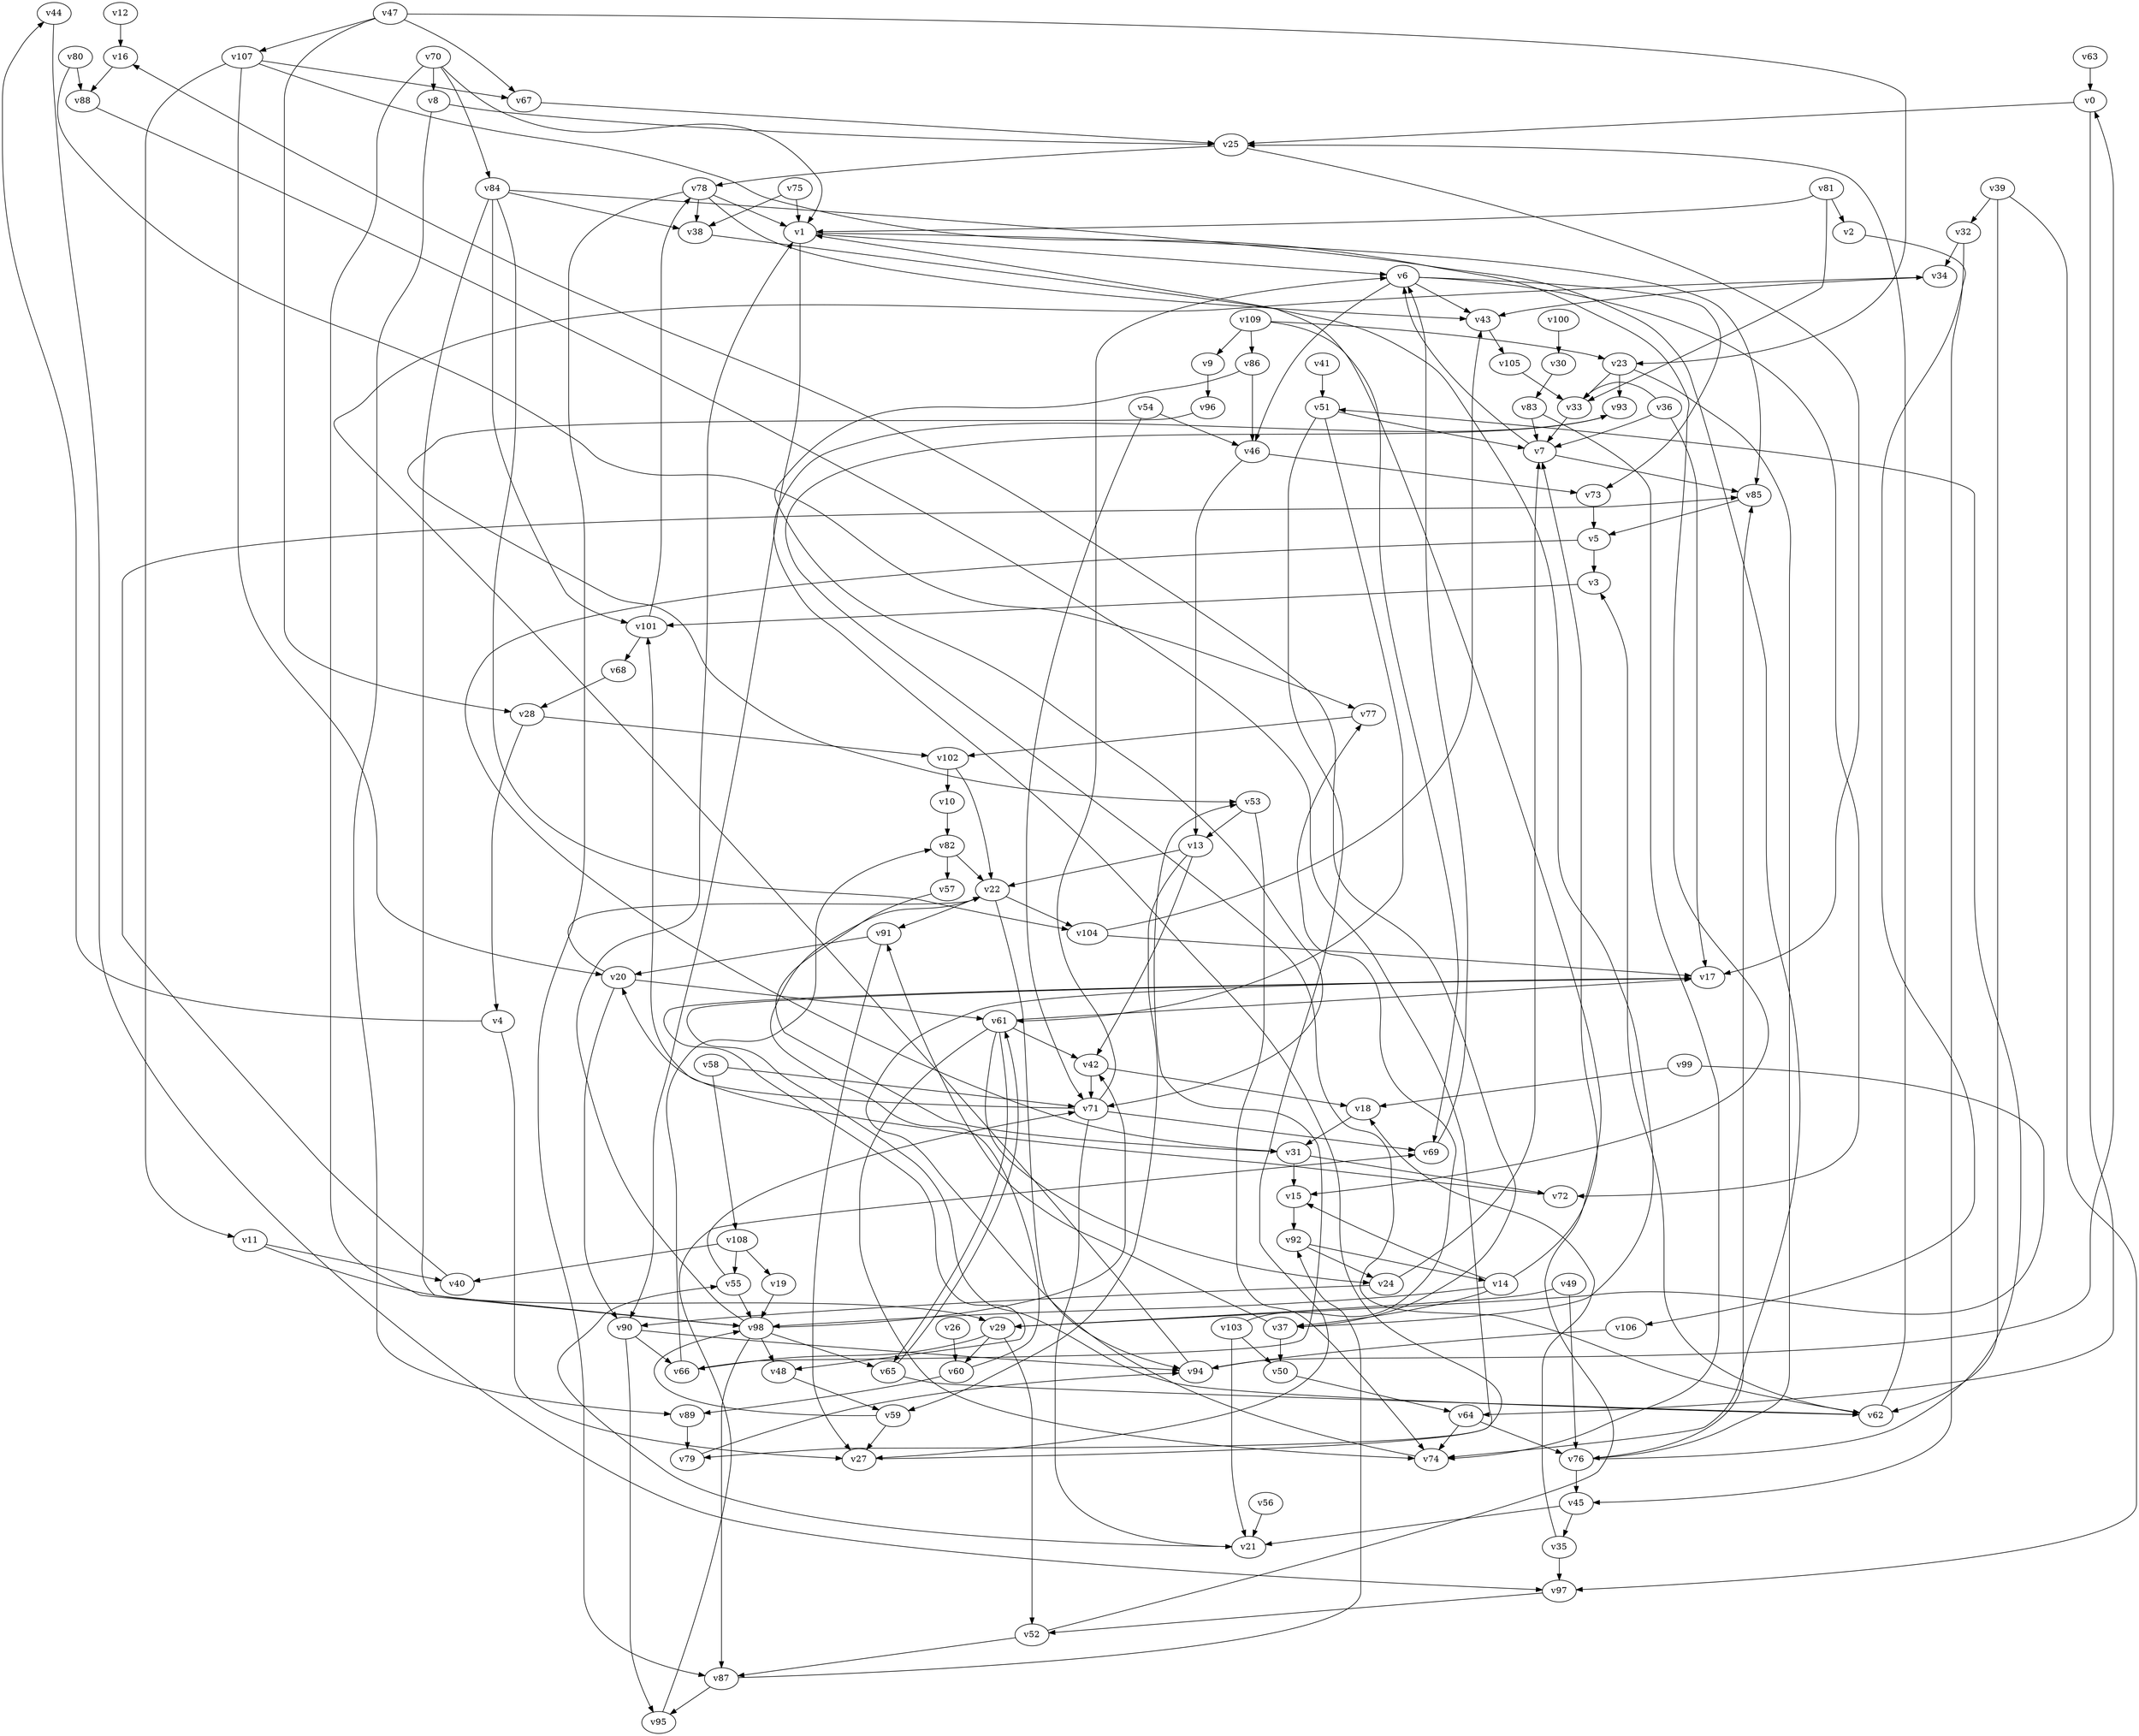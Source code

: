 // Benchmark game 151 - 110 vertices
// time_bound: 6
// targets: v73
digraph G {
    v0 [name="v0", player=0];
    v1 [name="v1", player=0];
    v2 [name="v2", player=1];
    v3 [name="v3", player=1];
    v4 [name="v4", player=0];
    v5 [name="v5", player=0];
    v6 [name="v6", player=0];
    v7 [name="v7", player=0];
    v8 [name="v8", player=1];
    v9 [name="v9", player=1];
    v10 [name="v10", player=1];
    v11 [name="v11", player=1];
    v12 [name="v12", player=0];
    v13 [name="v13", player=1];
    v14 [name="v14", player=0];
    v15 [name="v15", player=0];
    v16 [name="v16", player=0];
    v17 [name="v17", player=0];
    v18 [name="v18", player=1];
    v19 [name="v19", player=1];
    v20 [name="v20", player=0];
    v21 [name="v21", player=0];
    v22 [name="v22", player=0];
    v23 [name="v23", player=0];
    v24 [name="v24", player=1];
    v25 [name="v25", player=0];
    v26 [name="v26", player=1];
    v27 [name="v27", player=1];
    v28 [name="v28", player=0];
    v29 [name="v29", player=1];
    v30 [name="v30", player=0];
    v31 [name="v31", player=0];
    v32 [name="v32", player=0];
    v33 [name="v33", player=1];
    v34 [name="v34", player=1];
    v35 [name="v35", player=1];
    v36 [name="v36", player=0];
    v37 [name="v37", player=0];
    v38 [name="v38", player=1];
    v39 [name="v39", player=0];
    v40 [name="v40", player=0];
    v41 [name="v41", player=0];
    v42 [name="v42", player=1];
    v43 [name="v43", player=1];
    v44 [name="v44", player=0];
    v45 [name="v45", player=1];
    v46 [name="v46", player=0];
    v47 [name="v47", player=1];
    v48 [name="v48", player=0];
    v49 [name="v49", player=0];
    v50 [name="v50", player=0];
    v51 [name="v51", player=1];
    v52 [name="v52", player=0];
    v53 [name="v53", player=0];
    v54 [name="v54", player=0];
    v55 [name="v55", player=1];
    v56 [name="v56", player=0];
    v57 [name="v57", player=1];
    v58 [name="v58", player=1];
    v59 [name="v59", player=1];
    v60 [name="v60", player=0];
    v61 [name="v61", player=0];
    v62 [name="v62", player=0];
    v63 [name="v63", player=1];
    v64 [name="v64", player=1];
    v65 [name="v65", player=1];
    v66 [name="v66", player=0];
    v67 [name="v67", player=1];
    v68 [name="v68", player=1];
    v69 [name="v69", player=0];
    v70 [name="v70", player=1];
    v71 [name="v71", player=0];
    v72 [name="v72", player=1];
    v73 [name="v73", player=0, target=1];
    v74 [name="v74", player=0];
    v75 [name="v75", player=1];
    v76 [name="v76", player=0];
    v77 [name="v77", player=0];
    v78 [name="v78", player=0];
    v79 [name="v79", player=0];
    v80 [name="v80", player=0];
    v81 [name="v81", player=1];
    v82 [name="v82", player=1];
    v83 [name="v83", player=1];
    v84 [name="v84", player=0];
    v85 [name="v85", player=1];
    v86 [name="v86", player=0];
    v87 [name="v87", player=1];
    v88 [name="v88", player=1];
    v89 [name="v89", player=1];
    v90 [name="v90", player=1];
    v91 [name="v91", player=0];
    v92 [name="v92", player=0];
    v93 [name="v93", player=1];
    v94 [name="v94", player=0];
    v95 [name="v95", player=1];
    v96 [name="v96", player=1];
    v97 [name="v97", player=1];
    v98 [name="v98", player=1];
    v99 [name="v99", player=1];
    v100 [name="v100", player=1];
    v101 [name="v101", player=1];
    v102 [name="v102", player=1];
    v103 [name="v103", player=0];
    v104 [name="v104", player=0];
    v105 [name="v105", player=0];
    v106 [name="v106", player=1];
    v107 [name="v107", player=0];
    v108 [name="v108", player=1];
    v109 [name="v109", player=1];

    v0 -> v64;
    v1 -> v6;
    v2 -> v106 [constraint="t mod 3 == 1"];
    v3 -> v101;
    v4 -> v44 [constraint="t < 5"];
    v5 -> v31 [constraint="t < 13"];
    v6 -> v43;
    v7 -> v85;
    v8 -> v25;
    v9 -> v96;
    v10 -> v82;
    v11 -> v29;
    v12 -> v16;
    v13 -> v22;
    v14 -> v15;
    v15 -> v92;
    v16 -> v88;
    v17 -> v48 [constraint="t < 8"];
    v18 -> v31;
    v19 -> v98;
    v20 -> v22 [constraint="t >= 1"];
    v21 -> v55 [constraint="t >= 4"];
    v22 -> v91;
    v23 -> v93;
    v24 -> v7;
    v25 -> v78;
    v26 -> v60;
    v27 -> v93 [constraint="t mod 2 == 1"];
    v28 -> v102;
    v29 -> v52;
    v30 -> v83;
    v31 -> v72;
    v32 -> v34;
    v33 -> v7;
    v34 -> v43;
    v35 -> v97;
    v36 -> v33 [constraint="t < 9"];
    v37 -> v16 [constraint="t mod 5 == 4"];
    v38 -> v37 [constraint="t < 6"];
    v39 -> v97;
    v40 -> v85 [constraint="t < 10"];
    v41 -> v51;
    v42 -> v71;
    v43 -> v105;
    v44 -> v97 [constraint="t >= 4"];
    v45 -> v35;
    v46 -> v73;
    v47 -> v107;
    v48 -> v59;
    v49 -> v76;
    v50 -> v64;
    v51 -> v61;
    v52 -> v1 [constraint="t >= 3"];
    v53 -> v13;
    v54 -> v71;
    v55 -> v71 [constraint="t < 5"];
    v56 -> v21;
    v57 -> v31 [constraint="t < 6"];
    v58 -> v108;
    v59 -> v98 [constraint="t >= 2"];
    v60 -> v22 [constraint="t >= 5"];
    v61 -> v17 [constraint="t >= 5"];
    v62 -> v17 [constraint="t mod 3 == 1"];
    v63 -> v0;
    v64 -> v76;
    v65 -> v62;
    v66 -> v53 [constraint="t >= 5"];
    v67 -> v25;
    v68 -> v28;
    v69 -> v6;
    v70 -> v1 [constraint="t >= 2"];
    v71 -> v69;
    v72 -> v20 [constraint="t < 5"];
    v73 -> v5;
    v74 -> v17 [constraint="t >= 4"];
    v75 -> v38;
    v76 -> v51 [constraint="t < 9"];
    v77 -> v102;
    v78 -> v87;
    v79 -> v94 [constraint="t < 11"];
    v80 -> v77 [constraint="t >= 5"];
    v81 -> v1;
    v82 -> v22;
    v83 -> v74;
    v84 -> v74 [constraint="t < 10"];
    v85 -> v5;
    v86 -> v71 [constraint="t mod 3 == 1"];
    v87 -> v92;
    v88 -> v79 [constraint="t mod 3 == 2"];
    v89 -> v79;
    v90 -> v94;
    v91 -> v27;
    v92 -> v24;
    v93 -> v62 [constraint="t >= 4"];
    v94 -> v34 [constraint="t mod 3 == 1"];
    v95 -> v69 [constraint="t mod 2 == 1"];
    v96 -> v53 [constraint="t >= 1"];
    v97 -> v52;
    v98 -> v42;
    v99 -> v29 [constraint="t < 13"];
    v100 -> v30;
    v101 -> v68;
    v102 -> v22;
    v103 -> v77 [constraint="t mod 4 == 2"];
    v104 -> v43;
    v105 -> v33;
    v106 -> v94;
    v107 -> v15 [constraint="t >= 2"];
    v108 -> v55;
    v109 -> v9;
    v47 -> v23;
    v28 -> v4;
    v84 -> v98;
    v109 -> v86;
    v70 -> v8;
    v76 -> v85;
    v59 -> v27;
    v87 -> v95;
    v24 -> v90;
    v81 -> v33;
    v78 -> v38;
    v42 -> v18;
    v98 -> v1;
    v32 -> v45;
    v99 -> v18;
    v35 -> v18;
    v83 -> v7;
    v45 -> v21;
    v52 -> v87;
    v62 -> v25;
    v66 -> v82;
    v98 -> v65;
    v78 -> v1;
    v82 -> v57;
    v98 -> v48;
    v92 -> v14;
    v31 -> v15;
    v80 -> v88;
    v70 -> v98;
    v60 -> v89;
    v49 -> v29;
    v84 -> v101;
    v84 -> v104;
    v78 -> v43;
    v37 -> v91;
    v5 -> v3;
    v103 -> v21;
    v104 -> v17;
    v1 -> v90;
    v20 -> v90;
    v55 -> v98;
    v58 -> v71;
    v71 -> v101;
    v53 -> v74;
    v46 -> v13;
    v20 -> v61;
    v94 -> v0;
    v108 -> v40;
    v62 -> v3;
    v91 -> v20;
    v61 -> v24;
    v81 -> v2;
    v98 -> v87;
    v29 -> v66;
    v109 -> v23;
    v7 -> v6;
    v1 -> v85;
    v4 -> v27;
    v75 -> v1;
    v107 -> v11;
    v14 -> v7;
    v71 -> v6;
    v6 -> v72;
    v22 -> v104;
    v71 -> v21;
    v14 -> v98;
    v0 -> v25;
    v109 -> v69;
    v107 -> v67;
    v61 -> v65;
    v13 -> v42;
    v14 -> v37;
    v13 -> v59;
    v64 -> v74;
    v107 -> v20;
    v54 -> v46;
    v36 -> v7;
    v102 -> v10;
    v103 -> v50;
    v22 -> v94;
    v36 -> v17;
    v76 -> v45;
    v86 -> v46;
    v47 -> v28;
    v65 -> v61;
    v6 -> v73;
    v61 -> v74;
    v11 -> v40;
    v84 -> v38;
    v90 -> v95;
    v6 -> v46;
    v70 -> v84;
    v25 -> v17;
    v90 -> v66;
    v29 -> v60;
    v8 -> v89;
    v47 -> v67;
    v61 -> v42;
    v39 -> v32;
    v101 -> v78;
    v51 -> v27;
    v23 -> v33;
    v108 -> v19;
    v37 -> v50;
    v51 -> v7;
    v39 -> v62;
    v23 -> v76;
}
